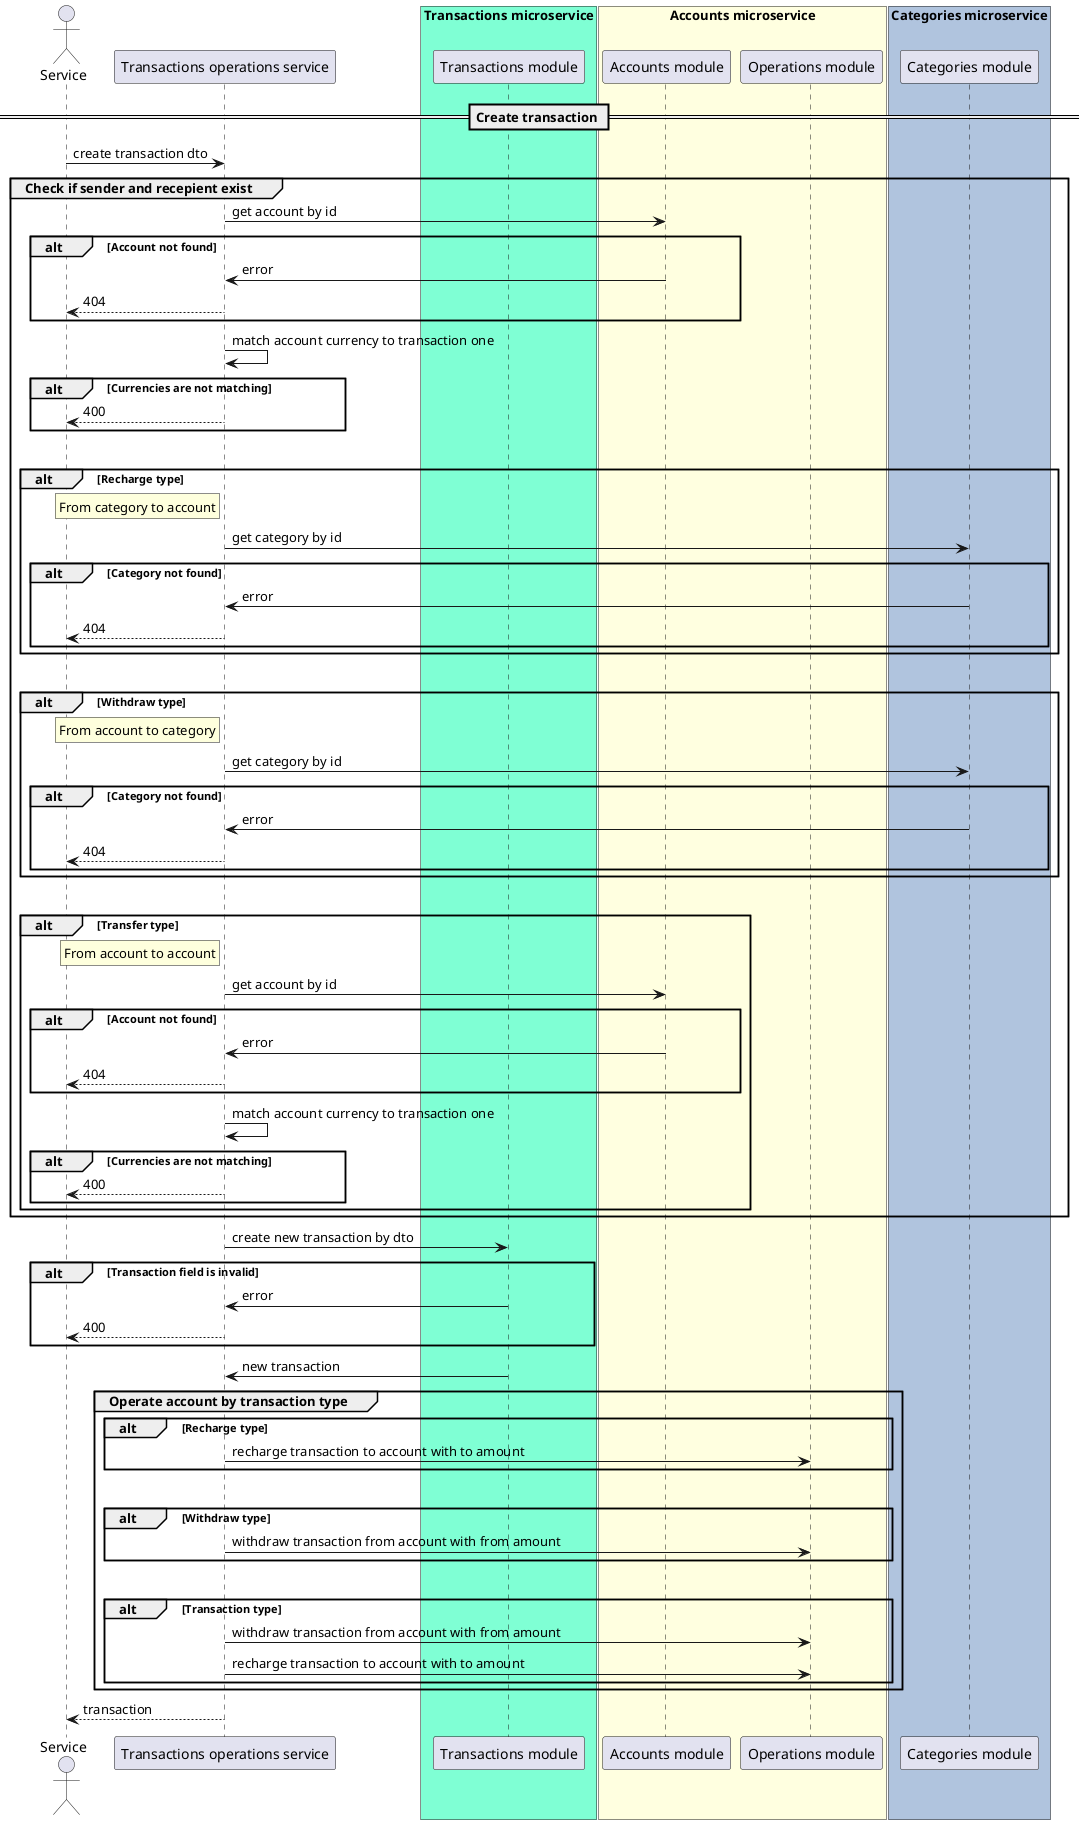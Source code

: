 @startuml transactions_operations_service
actor Service as se

participant "Transactions operations service" as tos

box "Transactions microservice" #Aquamarine
  participant "Transactions module" as trm
end box

box "Accounts microservice" #LightYellow
  participant "Accounts module" as acm
  participant "Operations module" as opm
end box

box "Categories microservice" #LightSteelBlue
  participant "Categories module" as cam
end box

== Create transaction ==
se -> tos : create transaction dto

group Check if sender and recepient exist
  tos -> acm : get account by id

  alt Account not found
    acm -> tos : error
    tos --> se : 404
  end

  tos -> tos : match account currency to transaction one

  alt Currencies are not matching
    tos --> se : 400
  end
  |||
  alt Recharge type
    rnote left of tos
      From category to account
    end note

    tos -> cam : get category by id

    alt Category not found
      cam -> tos : error
      tos --> se : 404
    end
  end
  |||
  alt Withdraw type
    rnote left of tos
      From account to category
    end note

    tos -> cam : get category by id

    alt Category not found
      cam -> tos : error
      tos --> se : 404
    end
  end
  |||
  alt Transfer type
    rnote left of tos
      From account to account
    end note

    tos -> acm : get account by id

    alt Account not found
      acm -> tos : error
      tos --> se : 404
    end

    tos -> tos : match account currency to transaction one

    alt Currencies are not matching
      tos --> se : 400
    end
  end
end

tos -> trm : create new transaction by dto

alt Transaction field is invalid
  trm -> tos : error
  tos --> se : 400
end

trm -> tos : new transaction

group Operate account by transaction type
  alt Recharge type
    tos -> opm : recharge transaction to account with to amount
  end
  |||
  alt Withdraw type
    tos -> opm : withdraw transaction from account with from amount
  end
  |||
  alt Transaction type
    tos -> opm : withdraw transaction from account with from amount
    tos -> opm : recharge transaction to account with to amount
  end
end

tos --> se : transaction
@enduml